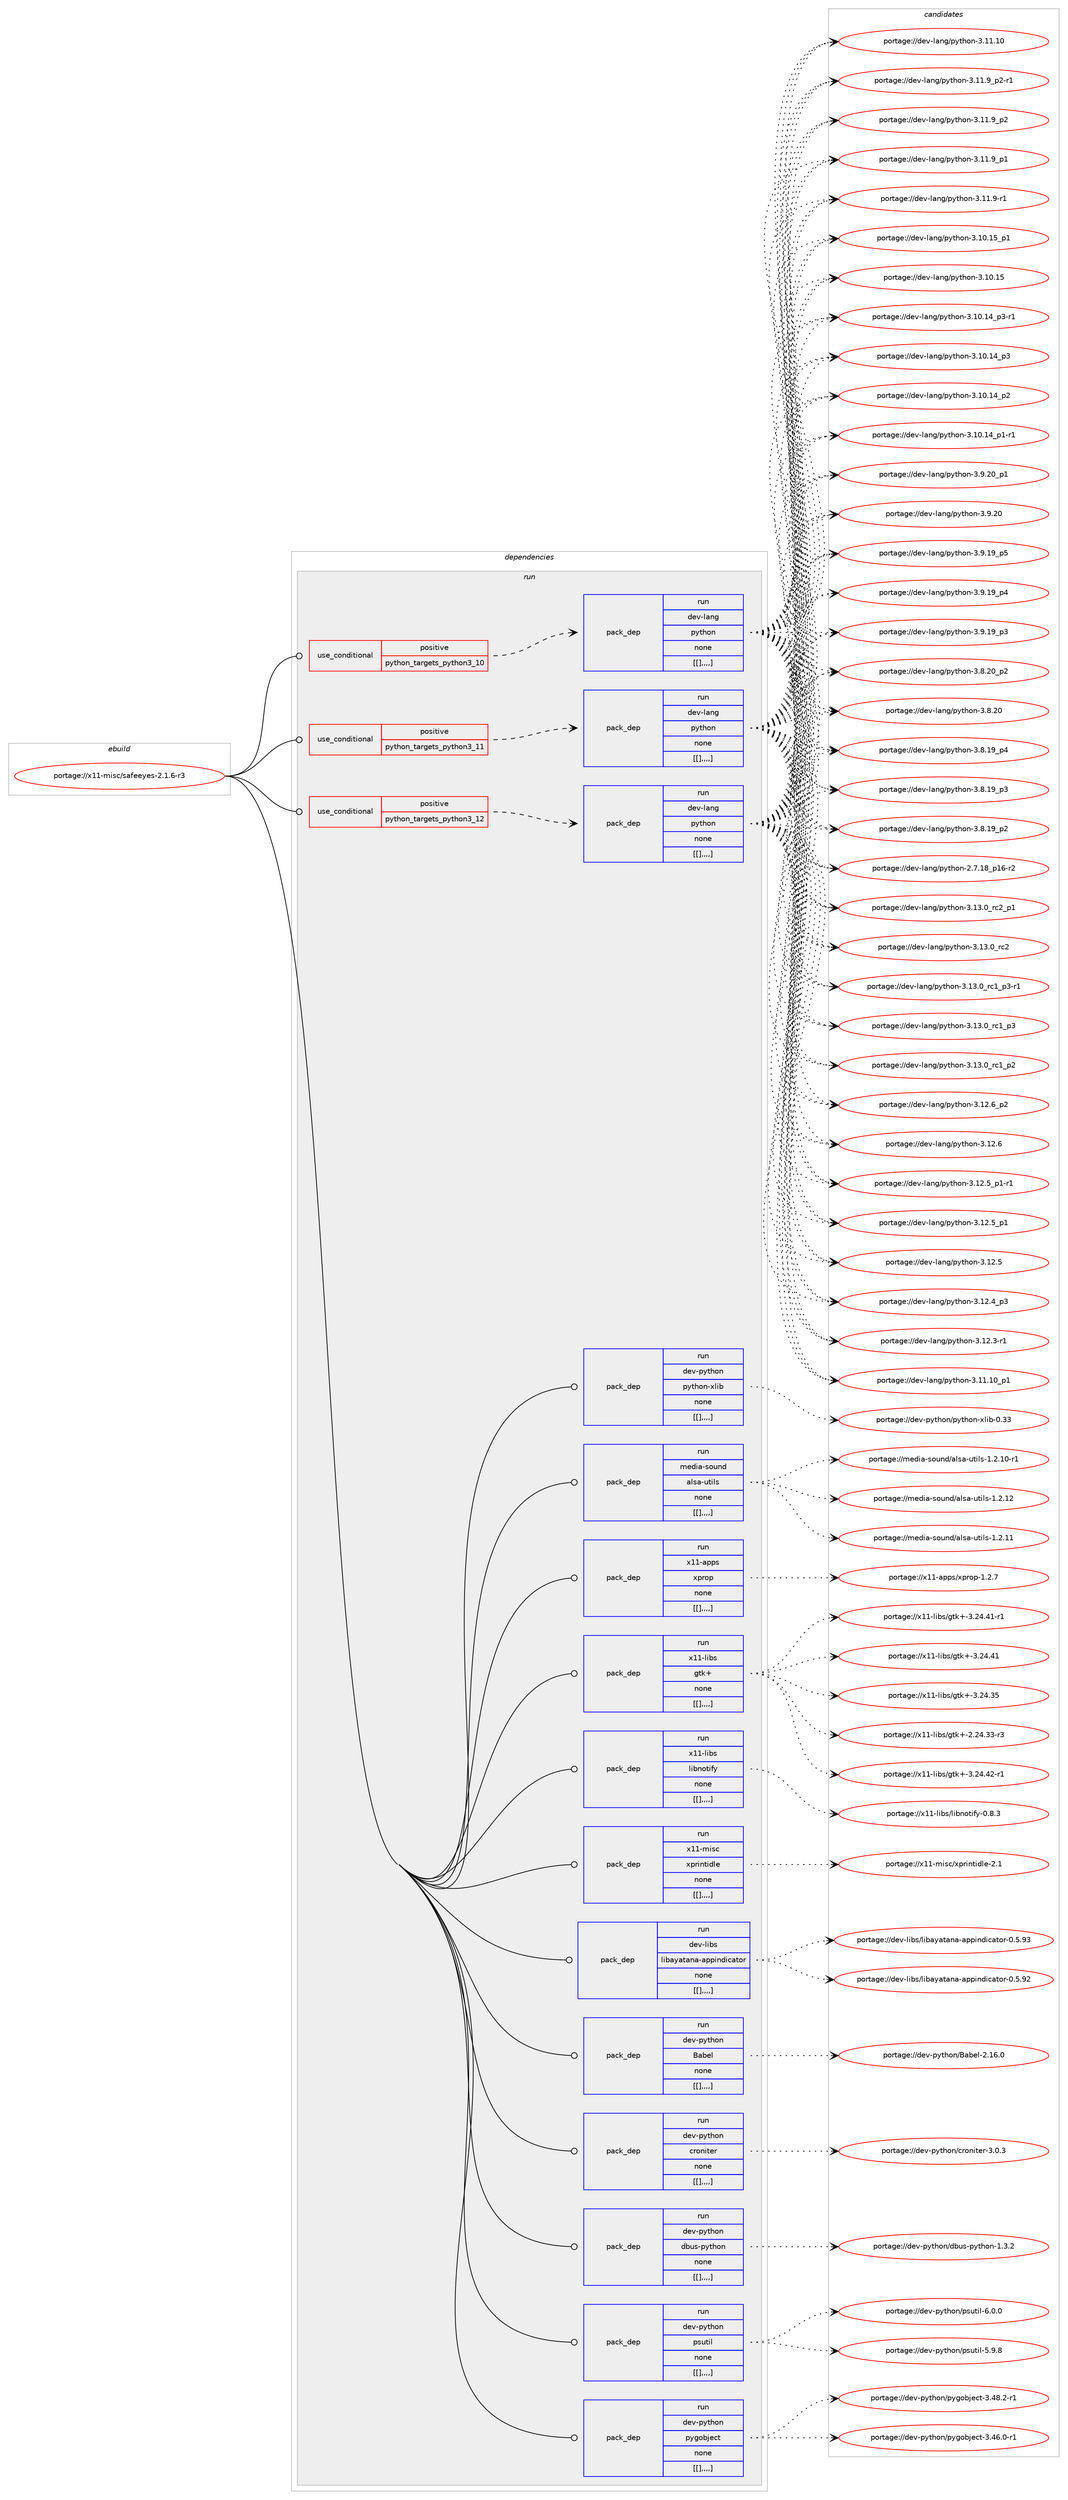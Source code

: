 digraph prolog {

# *************
# Graph options
# *************

newrank=true;
concentrate=true;
compound=true;
graph [rankdir=LR,fontname=Helvetica,fontsize=10,ranksep=1.5];#, ranksep=2.5, nodesep=0.2];
edge  [arrowhead=vee];
node  [fontname=Helvetica,fontsize=10];

# **********
# The ebuild
# **********

subgraph cluster_leftcol {
color=gray;
label=<<i>ebuild</i>>;
id [label="portage://x11-misc/safeeyes-2.1.6-r3", color=red, width=4, href="../x11-misc/safeeyes-2.1.6-r3.svg"];
}

# ****************
# The dependencies
# ****************

subgraph cluster_midcol {
color=gray;
label=<<i>dependencies</i>>;
subgraph cluster_compile {
fillcolor="#eeeeee";
style=filled;
label=<<i>compile</i>>;
}
subgraph cluster_compileandrun {
fillcolor="#eeeeee";
style=filled;
label=<<i>compile and run</i>>;
}
subgraph cluster_run {
fillcolor="#eeeeee";
style=filled;
label=<<i>run</i>>;
subgraph cond127807 {
dependency476339 [label=<<TABLE BORDER="0" CELLBORDER="1" CELLSPACING="0" CELLPADDING="4"><TR><TD ROWSPAN="3" CELLPADDING="10">use_conditional</TD></TR><TR><TD>positive</TD></TR><TR><TD>python_targets_python3_10</TD></TR></TABLE>>, shape=none, color=red];
subgraph pack345114 {
dependency476340 [label=<<TABLE BORDER="0" CELLBORDER="1" CELLSPACING="0" CELLPADDING="4" WIDTH="220"><TR><TD ROWSPAN="6" CELLPADDING="30">pack_dep</TD></TR><TR><TD WIDTH="110">run</TD></TR><TR><TD>dev-lang</TD></TR><TR><TD>python</TD></TR><TR><TD>none</TD></TR><TR><TD>[[],,,,]</TD></TR></TABLE>>, shape=none, color=blue];
}
dependency476339:e -> dependency476340:w [weight=20,style="dashed",arrowhead="vee"];
}
id:e -> dependency476339:w [weight=20,style="solid",arrowhead="odot"];
subgraph cond127808 {
dependency476341 [label=<<TABLE BORDER="0" CELLBORDER="1" CELLSPACING="0" CELLPADDING="4"><TR><TD ROWSPAN="3" CELLPADDING="10">use_conditional</TD></TR><TR><TD>positive</TD></TR><TR><TD>python_targets_python3_11</TD></TR></TABLE>>, shape=none, color=red];
subgraph pack345115 {
dependency476342 [label=<<TABLE BORDER="0" CELLBORDER="1" CELLSPACING="0" CELLPADDING="4" WIDTH="220"><TR><TD ROWSPAN="6" CELLPADDING="30">pack_dep</TD></TR><TR><TD WIDTH="110">run</TD></TR><TR><TD>dev-lang</TD></TR><TR><TD>python</TD></TR><TR><TD>none</TD></TR><TR><TD>[[],,,,]</TD></TR></TABLE>>, shape=none, color=blue];
}
dependency476341:e -> dependency476342:w [weight=20,style="dashed",arrowhead="vee"];
}
id:e -> dependency476341:w [weight=20,style="solid",arrowhead="odot"];
subgraph cond127809 {
dependency476343 [label=<<TABLE BORDER="0" CELLBORDER="1" CELLSPACING="0" CELLPADDING="4"><TR><TD ROWSPAN="3" CELLPADDING="10">use_conditional</TD></TR><TR><TD>positive</TD></TR><TR><TD>python_targets_python3_12</TD></TR></TABLE>>, shape=none, color=red];
subgraph pack345116 {
dependency476344 [label=<<TABLE BORDER="0" CELLBORDER="1" CELLSPACING="0" CELLPADDING="4" WIDTH="220"><TR><TD ROWSPAN="6" CELLPADDING="30">pack_dep</TD></TR><TR><TD WIDTH="110">run</TD></TR><TR><TD>dev-lang</TD></TR><TR><TD>python</TD></TR><TR><TD>none</TD></TR><TR><TD>[[],,,,]</TD></TR></TABLE>>, shape=none, color=blue];
}
dependency476343:e -> dependency476344:w [weight=20,style="dashed",arrowhead="vee"];
}
id:e -> dependency476343:w [weight=20,style="solid",arrowhead="odot"];
subgraph pack345117 {
dependency476345 [label=<<TABLE BORDER="0" CELLBORDER="1" CELLSPACING="0" CELLPADDING="4" WIDTH="220"><TR><TD ROWSPAN="6" CELLPADDING="30">pack_dep</TD></TR><TR><TD WIDTH="110">run</TD></TR><TR><TD>dev-libs</TD></TR><TR><TD>libayatana-appindicator</TD></TR><TR><TD>none</TD></TR><TR><TD>[[],,,,]</TD></TR></TABLE>>, shape=none, color=blue];
}
id:e -> dependency476345:w [weight=20,style="solid",arrowhead="odot"];
subgraph pack345118 {
dependency476346 [label=<<TABLE BORDER="0" CELLBORDER="1" CELLSPACING="0" CELLPADDING="4" WIDTH="220"><TR><TD ROWSPAN="6" CELLPADDING="30">pack_dep</TD></TR><TR><TD WIDTH="110">run</TD></TR><TR><TD>dev-python</TD></TR><TR><TD>Babel</TD></TR><TR><TD>none</TD></TR><TR><TD>[[],,,,]</TD></TR></TABLE>>, shape=none, color=blue];
}
id:e -> dependency476346:w [weight=20,style="solid",arrowhead="odot"];
subgraph pack345119 {
dependency476347 [label=<<TABLE BORDER="0" CELLBORDER="1" CELLSPACING="0" CELLPADDING="4" WIDTH="220"><TR><TD ROWSPAN="6" CELLPADDING="30">pack_dep</TD></TR><TR><TD WIDTH="110">run</TD></TR><TR><TD>dev-python</TD></TR><TR><TD>croniter</TD></TR><TR><TD>none</TD></TR><TR><TD>[[],,,,]</TD></TR></TABLE>>, shape=none, color=blue];
}
id:e -> dependency476347:w [weight=20,style="solid",arrowhead="odot"];
subgraph pack345120 {
dependency476348 [label=<<TABLE BORDER="0" CELLBORDER="1" CELLSPACING="0" CELLPADDING="4" WIDTH="220"><TR><TD ROWSPAN="6" CELLPADDING="30">pack_dep</TD></TR><TR><TD WIDTH="110">run</TD></TR><TR><TD>dev-python</TD></TR><TR><TD>dbus-python</TD></TR><TR><TD>none</TD></TR><TR><TD>[[],,,,]</TD></TR></TABLE>>, shape=none, color=blue];
}
id:e -> dependency476348:w [weight=20,style="solid",arrowhead="odot"];
subgraph pack345121 {
dependency476349 [label=<<TABLE BORDER="0" CELLBORDER="1" CELLSPACING="0" CELLPADDING="4" WIDTH="220"><TR><TD ROWSPAN="6" CELLPADDING="30">pack_dep</TD></TR><TR><TD WIDTH="110">run</TD></TR><TR><TD>dev-python</TD></TR><TR><TD>psutil</TD></TR><TR><TD>none</TD></TR><TR><TD>[[],,,,]</TD></TR></TABLE>>, shape=none, color=blue];
}
id:e -> dependency476349:w [weight=20,style="solid",arrowhead="odot"];
subgraph pack345122 {
dependency476350 [label=<<TABLE BORDER="0" CELLBORDER="1" CELLSPACING="0" CELLPADDING="4" WIDTH="220"><TR><TD ROWSPAN="6" CELLPADDING="30">pack_dep</TD></TR><TR><TD WIDTH="110">run</TD></TR><TR><TD>dev-python</TD></TR><TR><TD>pygobject</TD></TR><TR><TD>none</TD></TR><TR><TD>[[],,,,]</TD></TR></TABLE>>, shape=none, color=blue];
}
id:e -> dependency476350:w [weight=20,style="solid",arrowhead="odot"];
subgraph pack345123 {
dependency476351 [label=<<TABLE BORDER="0" CELLBORDER="1" CELLSPACING="0" CELLPADDING="4" WIDTH="220"><TR><TD ROWSPAN="6" CELLPADDING="30">pack_dep</TD></TR><TR><TD WIDTH="110">run</TD></TR><TR><TD>dev-python</TD></TR><TR><TD>python-xlib</TD></TR><TR><TD>none</TD></TR><TR><TD>[[],,,,]</TD></TR></TABLE>>, shape=none, color=blue];
}
id:e -> dependency476351:w [weight=20,style="solid",arrowhead="odot"];
subgraph pack345124 {
dependency476352 [label=<<TABLE BORDER="0" CELLBORDER="1" CELLSPACING="0" CELLPADDING="4" WIDTH="220"><TR><TD ROWSPAN="6" CELLPADDING="30">pack_dep</TD></TR><TR><TD WIDTH="110">run</TD></TR><TR><TD>media-sound</TD></TR><TR><TD>alsa-utils</TD></TR><TR><TD>none</TD></TR><TR><TD>[[],,,,]</TD></TR></TABLE>>, shape=none, color=blue];
}
id:e -> dependency476352:w [weight=20,style="solid",arrowhead="odot"];
subgraph pack345125 {
dependency476353 [label=<<TABLE BORDER="0" CELLBORDER="1" CELLSPACING="0" CELLPADDING="4" WIDTH="220"><TR><TD ROWSPAN="6" CELLPADDING="30">pack_dep</TD></TR><TR><TD WIDTH="110">run</TD></TR><TR><TD>x11-apps</TD></TR><TR><TD>xprop</TD></TR><TR><TD>none</TD></TR><TR><TD>[[],,,,]</TD></TR></TABLE>>, shape=none, color=blue];
}
id:e -> dependency476353:w [weight=20,style="solid",arrowhead="odot"];
subgraph pack345126 {
dependency476354 [label=<<TABLE BORDER="0" CELLBORDER="1" CELLSPACING="0" CELLPADDING="4" WIDTH="220"><TR><TD ROWSPAN="6" CELLPADDING="30">pack_dep</TD></TR><TR><TD WIDTH="110">run</TD></TR><TR><TD>x11-libs</TD></TR><TR><TD>gtk+</TD></TR><TR><TD>none</TD></TR><TR><TD>[[],,,,]</TD></TR></TABLE>>, shape=none, color=blue];
}
id:e -> dependency476354:w [weight=20,style="solid",arrowhead="odot"];
subgraph pack345127 {
dependency476355 [label=<<TABLE BORDER="0" CELLBORDER="1" CELLSPACING="0" CELLPADDING="4" WIDTH="220"><TR><TD ROWSPAN="6" CELLPADDING="30">pack_dep</TD></TR><TR><TD WIDTH="110">run</TD></TR><TR><TD>x11-libs</TD></TR><TR><TD>libnotify</TD></TR><TR><TD>none</TD></TR><TR><TD>[[],,,,]</TD></TR></TABLE>>, shape=none, color=blue];
}
id:e -> dependency476355:w [weight=20,style="solid",arrowhead="odot"];
subgraph pack345128 {
dependency476356 [label=<<TABLE BORDER="0" CELLBORDER="1" CELLSPACING="0" CELLPADDING="4" WIDTH="220"><TR><TD ROWSPAN="6" CELLPADDING="30">pack_dep</TD></TR><TR><TD WIDTH="110">run</TD></TR><TR><TD>x11-misc</TD></TR><TR><TD>xprintidle</TD></TR><TR><TD>none</TD></TR><TR><TD>[[],,,,]</TD></TR></TABLE>>, shape=none, color=blue];
}
id:e -> dependency476356:w [weight=20,style="solid",arrowhead="odot"];
}
}

# **************
# The candidates
# **************

subgraph cluster_choices {
rank=same;
color=gray;
label=<<i>candidates</i>>;

subgraph choice345114 {
color=black;
nodesep=1;
choice100101118451089711010347112121116104111110455146495146489511499509511249 [label="portage://dev-lang/python-3.13.0_rc2_p1", color=red, width=4,href="../dev-lang/python-3.13.0_rc2_p1.svg"];
choice10010111845108971101034711212111610411111045514649514648951149950 [label="portage://dev-lang/python-3.13.0_rc2", color=red, width=4,href="../dev-lang/python-3.13.0_rc2.svg"];
choice1001011184510897110103471121211161041111104551464951464895114994995112514511449 [label="portage://dev-lang/python-3.13.0_rc1_p3-r1", color=red, width=4,href="../dev-lang/python-3.13.0_rc1_p3-r1.svg"];
choice100101118451089711010347112121116104111110455146495146489511499499511251 [label="portage://dev-lang/python-3.13.0_rc1_p3", color=red, width=4,href="../dev-lang/python-3.13.0_rc1_p3.svg"];
choice100101118451089711010347112121116104111110455146495146489511499499511250 [label="portage://dev-lang/python-3.13.0_rc1_p2", color=red, width=4,href="../dev-lang/python-3.13.0_rc1_p2.svg"];
choice100101118451089711010347112121116104111110455146495046549511250 [label="portage://dev-lang/python-3.12.6_p2", color=red, width=4,href="../dev-lang/python-3.12.6_p2.svg"];
choice10010111845108971101034711212111610411111045514649504654 [label="portage://dev-lang/python-3.12.6", color=red, width=4,href="../dev-lang/python-3.12.6.svg"];
choice1001011184510897110103471121211161041111104551464950465395112494511449 [label="portage://dev-lang/python-3.12.5_p1-r1", color=red, width=4,href="../dev-lang/python-3.12.5_p1-r1.svg"];
choice100101118451089711010347112121116104111110455146495046539511249 [label="portage://dev-lang/python-3.12.5_p1", color=red, width=4,href="../dev-lang/python-3.12.5_p1.svg"];
choice10010111845108971101034711212111610411111045514649504653 [label="portage://dev-lang/python-3.12.5", color=red, width=4,href="../dev-lang/python-3.12.5.svg"];
choice100101118451089711010347112121116104111110455146495046529511251 [label="portage://dev-lang/python-3.12.4_p3", color=red, width=4,href="../dev-lang/python-3.12.4_p3.svg"];
choice100101118451089711010347112121116104111110455146495046514511449 [label="portage://dev-lang/python-3.12.3-r1", color=red, width=4,href="../dev-lang/python-3.12.3-r1.svg"];
choice10010111845108971101034711212111610411111045514649494649489511249 [label="portage://dev-lang/python-3.11.10_p1", color=red, width=4,href="../dev-lang/python-3.11.10_p1.svg"];
choice1001011184510897110103471121211161041111104551464949464948 [label="portage://dev-lang/python-3.11.10", color=red, width=4,href="../dev-lang/python-3.11.10.svg"];
choice1001011184510897110103471121211161041111104551464949465795112504511449 [label="portage://dev-lang/python-3.11.9_p2-r1", color=red, width=4,href="../dev-lang/python-3.11.9_p2-r1.svg"];
choice100101118451089711010347112121116104111110455146494946579511250 [label="portage://dev-lang/python-3.11.9_p2", color=red, width=4,href="../dev-lang/python-3.11.9_p2.svg"];
choice100101118451089711010347112121116104111110455146494946579511249 [label="portage://dev-lang/python-3.11.9_p1", color=red, width=4,href="../dev-lang/python-3.11.9_p1.svg"];
choice100101118451089711010347112121116104111110455146494946574511449 [label="portage://dev-lang/python-3.11.9-r1", color=red, width=4,href="../dev-lang/python-3.11.9-r1.svg"];
choice10010111845108971101034711212111610411111045514649484649539511249 [label="portage://dev-lang/python-3.10.15_p1", color=red, width=4,href="../dev-lang/python-3.10.15_p1.svg"];
choice1001011184510897110103471121211161041111104551464948464953 [label="portage://dev-lang/python-3.10.15", color=red, width=4,href="../dev-lang/python-3.10.15.svg"];
choice100101118451089711010347112121116104111110455146494846495295112514511449 [label="portage://dev-lang/python-3.10.14_p3-r1", color=red, width=4,href="../dev-lang/python-3.10.14_p3-r1.svg"];
choice10010111845108971101034711212111610411111045514649484649529511251 [label="portage://dev-lang/python-3.10.14_p3", color=red, width=4,href="../dev-lang/python-3.10.14_p3.svg"];
choice10010111845108971101034711212111610411111045514649484649529511250 [label="portage://dev-lang/python-3.10.14_p2", color=red, width=4,href="../dev-lang/python-3.10.14_p2.svg"];
choice100101118451089711010347112121116104111110455146494846495295112494511449 [label="portage://dev-lang/python-3.10.14_p1-r1", color=red, width=4,href="../dev-lang/python-3.10.14_p1-r1.svg"];
choice100101118451089711010347112121116104111110455146574650489511249 [label="portage://dev-lang/python-3.9.20_p1", color=red, width=4,href="../dev-lang/python-3.9.20_p1.svg"];
choice10010111845108971101034711212111610411111045514657465048 [label="portage://dev-lang/python-3.9.20", color=red, width=4,href="../dev-lang/python-3.9.20.svg"];
choice100101118451089711010347112121116104111110455146574649579511253 [label="portage://dev-lang/python-3.9.19_p5", color=red, width=4,href="../dev-lang/python-3.9.19_p5.svg"];
choice100101118451089711010347112121116104111110455146574649579511252 [label="portage://dev-lang/python-3.9.19_p4", color=red, width=4,href="../dev-lang/python-3.9.19_p4.svg"];
choice100101118451089711010347112121116104111110455146574649579511251 [label="portage://dev-lang/python-3.9.19_p3", color=red, width=4,href="../dev-lang/python-3.9.19_p3.svg"];
choice100101118451089711010347112121116104111110455146564650489511250 [label="portage://dev-lang/python-3.8.20_p2", color=red, width=4,href="../dev-lang/python-3.8.20_p2.svg"];
choice10010111845108971101034711212111610411111045514656465048 [label="portage://dev-lang/python-3.8.20", color=red, width=4,href="../dev-lang/python-3.8.20.svg"];
choice100101118451089711010347112121116104111110455146564649579511252 [label="portage://dev-lang/python-3.8.19_p4", color=red, width=4,href="../dev-lang/python-3.8.19_p4.svg"];
choice100101118451089711010347112121116104111110455146564649579511251 [label="portage://dev-lang/python-3.8.19_p3", color=red, width=4,href="../dev-lang/python-3.8.19_p3.svg"];
choice100101118451089711010347112121116104111110455146564649579511250 [label="portage://dev-lang/python-3.8.19_p2", color=red, width=4,href="../dev-lang/python-3.8.19_p2.svg"];
choice100101118451089711010347112121116104111110455046554649569511249544511450 [label="portage://dev-lang/python-2.7.18_p16-r2", color=red, width=4,href="../dev-lang/python-2.7.18_p16-r2.svg"];
dependency476340:e -> choice100101118451089711010347112121116104111110455146495146489511499509511249:w [style=dotted,weight="100"];
dependency476340:e -> choice10010111845108971101034711212111610411111045514649514648951149950:w [style=dotted,weight="100"];
dependency476340:e -> choice1001011184510897110103471121211161041111104551464951464895114994995112514511449:w [style=dotted,weight="100"];
dependency476340:e -> choice100101118451089711010347112121116104111110455146495146489511499499511251:w [style=dotted,weight="100"];
dependency476340:e -> choice100101118451089711010347112121116104111110455146495146489511499499511250:w [style=dotted,weight="100"];
dependency476340:e -> choice100101118451089711010347112121116104111110455146495046549511250:w [style=dotted,weight="100"];
dependency476340:e -> choice10010111845108971101034711212111610411111045514649504654:w [style=dotted,weight="100"];
dependency476340:e -> choice1001011184510897110103471121211161041111104551464950465395112494511449:w [style=dotted,weight="100"];
dependency476340:e -> choice100101118451089711010347112121116104111110455146495046539511249:w [style=dotted,weight="100"];
dependency476340:e -> choice10010111845108971101034711212111610411111045514649504653:w [style=dotted,weight="100"];
dependency476340:e -> choice100101118451089711010347112121116104111110455146495046529511251:w [style=dotted,weight="100"];
dependency476340:e -> choice100101118451089711010347112121116104111110455146495046514511449:w [style=dotted,weight="100"];
dependency476340:e -> choice10010111845108971101034711212111610411111045514649494649489511249:w [style=dotted,weight="100"];
dependency476340:e -> choice1001011184510897110103471121211161041111104551464949464948:w [style=dotted,weight="100"];
dependency476340:e -> choice1001011184510897110103471121211161041111104551464949465795112504511449:w [style=dotted,weight="100"];
dependency476340:e -> choice100101118451089711010347112121116104111110455146494946579511250:w [style=dotted,weight="100"];
dependency476340:e -> choice100101118451089711010347112121116104111110455146494946579511249:w [style=dotted,weight="100"];
dependency476340:e -> choice100101118451089711010347112121116104111110455146494946574511449:w [style=dotted,weight="100"];
dependency476340:e -> choice10010111845108971101034711212111610411111045514649484649539511249:w [style=dotted,weight="100"];
dependency476340:e -> choice1001011184510897110103471121211161041111104551464948464953:w [style=dotted,weight="100"];
dependency476340:e -> choice100101118451089711010347112121116104111110455146494846495295112514511449:w [style=dotted,weight="100"];
dependency476340:e -> choice10010111845108971101034711212111610411111045514649484649529511251:w [style=dotted,weight="100"];
dependency476340:e -> choice10010111845108971101034711212111610411111045514649484649529511250:w [style=dotted,weight="100"];
dependency476340:e -> choice100101118451089711010347112121116104111110455146494846495295112494511449:w [style=dotted,weight="100"];
dependency476340:e -> choice100101118451089711010347112121116104111110455146574650489511249:w [style=dotted,weight="100"];
dependency476340:e -> choice10010111845108971101034711212111610411111045514657465048:w [style=dotted,weight="100"];
dependency476340:e -> choice100101118451089711010347112121116104111110455146574649579511253:w [style=dotted,weight="100"];
dependency476340:e -> choice100101118451089711010347112121116104111110455146574649579511252:w [style=dotted,weight="100"];
dependency476340:e -> choice100101118451089711010347112121116104111110455146574649579511251:w [style=dotted,weight="100"];
dependency476340:e -> choice100101118451089711010347112121116104111110455146564650489511250:w [style=dotted,weight="100"];
dependency476340:e -> choice10010111845108971101034711212111610411111045514656465048:w [style=dotted,weight="100"];
dependency476340:e -> choice100101118451089711010347112121116104111110455146564649579511252:w [style=dotted,weight="100"];
dependency476340:e -> choice100101118451089711010347112121116104111110455146564649579511251:w [style=dotted,weight="100"];
dependency476340:e -> choice100101118451089711010347112121116104111110455146564649579511250:w [style=dotted,weight="100"];
dependency476340:e -> choice100101118451089711010347112121116104111110455046554649569511249544511450:w [style=dotted,weight="100"];
}
subgraph choice345115 {
color=black;
nodesep=1;
choice100101118451089711010347112121116104111110455146495146489511499509511249 [label="portage://dev-lang/python-3.13.0_rc2_p1", color=red, width=4,href="../dev-lang/python-3.13.0_rc2_p1.svg"];
choice10010111845108971101034711212111610411111045514649514648951149950 [label="portage://dev-lang/python-3.13.0_rc2", color=red, width=4,href="../dev-lang/python-3.13.0_rc2.svg"];
choice1001011184510897110103471121211161041111104551464951464895114994995112514511449 [label="portage://dev-lang/python-3.13.0_rc1_p3-r1", color=red, width=4,href="../dev-lang/python-3.13.0_rc1_p3-r1.svg"];
choice100101118451089711010347112121116104111110455146495146489511499499511251 [label="portage://dev-lang/python-3.13.0_rc1_p3", color=red, width=4,href="../dev-lang/python-3.13.0_rc1_p3.svg"];
choice100101118451089711010347112121116104111110455146495146489511499499511250 [label="portage://dev-lang/python-3.13.0_rc1_p2", color=red, width=4,href="../dev-lang/python-3.13.0_rc1_p2.svg"];
choice100101118451089711010347112121116104111110455146495046549511250 [label="portage://dev-lang/python-3.12.6_p2", color=red, width=4,href="../dev-lang/python-3.12.6_p2.svg"];
choice10010111845108971101034711212111610411111045514649504654 [label="portage://dev-lang/python-3.12.6", color=red, width=4,href="../dev-lang/python-3.12.6.svg"];
choice1001011184510897110103471121211161041111104551464950465395112494511449 [label="portage://dev-lang/python-3.12.5_p1-r1", color=red, width=4,href="../dev-lang/python-3.12.5_p1-r1.svg"];
choice100101118451089711010347112121116104111110455146495046539511249 [label="portage://dev-lang/python-3.12.5_p1", color=red, width=4,href="../dev-lang/python-3.12.5_p1.svg"];
choice10010111845108971101034711212111610411111045514649504653 [label="portage://dev-lang/python-3.12.5", color=red, width=4,href="../dev-lang/python-3.12.5.svg"];
choice100101118451089711010347112121116104111110455146495046529511251 [label="portage://dev-lang/python-3.12.4_p3", color=red, width=4,href="../dev-lang/python-3.12.4_p3.svg"];
choice100101118451089711010347112121116104111110455146495046514511449 [label="portage://dev-lang/python-3.12.3-r1", color=red, width=4,href="../dev-lang/python-3.12.3-r1.svg"];
choice10010111845108971101034711212111610411111045514649494649489511249 [label="portage://dev-lang/python-3.11.10_p1", color=red, width=4,href="../dev-lang/python-3.11.10_p1.svg"];
choice1001011184510897110103471121211161041111104551464949464948 [label="portage://dev-lang/python-3.11.10", color=red, width=4,href="../dev-lang/python-3.11.10.svg"];
choice1001011184510897110103471121211161041111104551464949465795112504511449 [label="portage://dev-lang/python-3.11.9_p2-r1", color=red, width=4,href="../dev-lang/python-3.11.9_p2-r1.svg"];
choice100101118451089711010347112121116104111110455146494946579511250 [label="portage://dev-lang/python-3.11.9_p2", color=red, width=4,href="../dev-lang/python-3.11.9_p2.svg"];
choice100101118451089711010347112121116104111110455146494946579511249 [label="portage://dev-lang/python-3.11.9_p1", color=red, width=4,href="../dev-lang/python-3.11.9_p1.svg"];
choice100101118451089711010347112121116104111110455146494946574511449 [label="portage://dev-lang/python-3.11.9-r1", color=red, width=4,href="../dev-lang/python-3.11.9-r1.svg"];
choice10010111845108971101034711212111610411111045514649484649539511249 [label="portage://dev-lang/python-3.10.15_p1", color=red, width=4,href="../dev-lang/python-3.10.15_p1.svg"];
choice1001011184510897110103471121211161041111104551464948464953 [label="portage://dev-lang/python-3.10.15", color=red, width=4,href="../dev-lang/python-3.10.15.svg"];
choice100101118451089711010347112121116104111110455146494846495295112514511449 [label="portage://dev-lang/python-3.10.14_p3-r1", color=red, width=4,href="../dev-lang/python-3.10.14_p3-r1.svg"];
choice10010111845108971101034711212111610411111045514649484649529511251 [label="portage://dev-lang/python-3.10.14_p3", color=red, width=4,href="../dev-lang/python-3.10.14_p3.svg"];
choice10010111845108971101034711212111610411111045514649484649529511250 [label="portage://dev-lang/python-3.10.14_p2", color=red, width=4,href="../dev-lang/python-3.10.14_p2.svg"];
choice100101118451089711010347112121116104111110455146494846495295112494511449 [label="portage://dev-lang/python-3.10.14_p1-r1", color=red, width=4,href="../dev-lang/python-3.10.14_p1-r1.svg"];
choice100101118451089711010347112121116104111110455146574650489511249 [label="portage://dev-lang/python-3.9.20_p1", color=red, width=4,href="../dev-lang/python-3.9.20_p1.svg"];
choice10010111845108971101034711212111610411111045514657465048 [label="portage://dev-lang/python-3.9.20", color=red, width=4,href="../dev-lang/python-3.9.20.svg"];
choice100101118451089711010347112121116104111110455146574649579511253 [label="portage://dev-lang/python-3.9.19_p5", color=red, width=4,href="../dev-lang/python-3.9.19_p5.svg"];
choice100101118451089711010347112121116104111110455146574649579511252 [label="portage://dev-lang/python-3.9.19_p4", color=red, width=4,href="../dev-lang/python-3.9.19_p4.svg"];
choice100101118451089711010347112121116104111110455146574649579511251 [label="portage://dev-lang/python-3.9.19_p3", color=red, width=4,href="../dev-lang/python-3.9.19_p3.svg"];
choice100101118451089711010347112121116104111110455146564650489511250 [label="portage://dev-lang/python-3.8.20_p2", color=red, width=4,href="../dev-lang/python-3.8.20_p2.svg"];
choice10010111845108971101034711212111610411111045514656465048 [label="portage://dev-lang/python-3.8.20", color=red, width=4,href="../dev-lang/python-3.8.20.svg"];
choice100101118451089711010347112121116104111110455146564649579511252 [label="portage://dev-lang/python-3.8.19_p4", color=red, width=4,href="../dev-lang/python-3.8.19_p4.svg"];
choice100101118451089711010347112121116104111110455146564649579511251 [label="portage://dev-lang/python-3.8.19_p3", color=red, width=4,href="../dev-lang/python-3.8.19_p3.svg"];
choice100101118451089711010347112121116104111110455146564649579511250 [label="portage://dev-lang/python-3.8.19_p2", color=red, width=4,href="../dev-lang/python-3.8.19_p2.svg"];
choice100101118451089711010347112121116104111110455046554649569511249544511450 [label="portage://dev-lang/python-2.7.18_p16-r2", color=red, width=4,href="../dev-lang/python-2.7.18_p16-r2.svg"];
dependency476342:e -> choice100101118451089711010347112121116104111110455146495146489511499509511249:w [style=dotted,weight="100"];
dependency476342:e -> choice10010111845108971101034711212111610411111045514649514648951149950:w [style=dotted,weight="100"];
dependency476342:e -> choice1001011184510897110103471121211161041111104551464951464895114994995112514511449:w [style=dotted,weight="100"];
dependency476342:e -> choice100101118451089711010347112121116104111110455146495146489511499499511251:w [style=dotted,weight="100"];
dependency476342:e -> choice100101118451089711010347112121116104111110455146495146489511499499511250:w [style=dotted,weight="100"];
dependency476342:e -> choice100101118451089711010347112121116104111110455146495046549511250:w [style=dotted,weight="100"];
dependency476342:e -> choice10010111845108971101034711212111610411111045514649504654:w [style=dotted,weight="100"];
dependency476342:e -> choice1001011184510897110103471121211161041111104551464950465395112494511449:w [style=dotted,weight="100"];
dependency476342:e -> choice100101118451089711010347112121116104111110455146495046539511249:w [style=dotted,weight="100"];
dependency476342:e -> choice10010111845108971101034711212111610411111045514649504653:w [style=dotted,weight="100"];
dependency476342:e -> choice100101118451089711010347112121116104111110455146495046529511251:w [style=dotted,weight="100"];
dependency476342:e -> choice100101118451089711010347112121116104111110455146495046514511449:w [style=dotted,weight="100"];
dependency476342:e -> choice10010111845108971101034711212111610411111045514649494649489511249:w [style=dotted,weight="100"];
dependency476342:e -> choice1001011184510897110103471121211161041111104551464949464948:w [style=dotted,weight="100"];
dependency476342:e -> choice1001011184510897110103471121211161041111104551464949465795112504511449:w [style=dotted,weight="100"];
dependency476342:e -> choice100101118451089711010347112121116104111110455146494946579511250:w [style=dotted,weight="100"];
dependency476342:e -> choice100101118451089711010347112121116104111110455146494946579511249:w [style=dotted,weight="100"];
dependency476342:e -> choice100101118451089711010347112121116104111110455146494946574511449:w [style=dotted,weight="100"];
dependency476342:e -> choice10010111845108971101034711212111610411111045514649484649539511249:w [style=dotted,weight="100"];
dependency476342:e -> choice1001011184510897110103471121211161041111104551464948464953:w [style=dotted,weight="100"];
dependency476342:e -> choice100101118451089711010347112121116104111110455146494846495295112514511449:w [style=dotted,weight="100"];
dependency476342:e -> choice10010111845108971101034711212111610411111045514649484649529511251:w [style=dotted,weight="100"];
dependency476342:e -> choice10010111845108971101034711212111610411111045514649484649529511250:w [style=dotted,weight="100"];
dependency476342:e -> choice100101118451089711010347112121116104111110455146494846495295112494511449:w [style=dotted,weight="100"];
dependency476342:e -> choice100101118451089711010347112121116104111110455146574650489511249:w [style=dotted,weight="100"];
dependency476342:e -> choice10010111845108971101034711212111610411111045514657465048:w [style=dotted,weight="100"];
dependency476342:e -> choice100101118451089711010347112121116104111110455146574649579511253:w [style=dotted,weight="100"];
dependency476342:e -> choice100101118451089711010347112121116104111110455146574649579511252:w [style=dotted,weight="100"];
dependency476342:e -> choice100101118451089711010347112121116104111110455146574649579511251:w [style=dotted,weight="100"];
dependency476342:e -> choice100101118451089711010347112121116104111110455146564650489511250:w [style=dotted,weight="100"];
dependency476342:e -> choice10010111845108971101034711212111610411111045514656465048:w [style=dotted,weight="100"];
dependency476342:e -> choice100101118451089711010347112121116104111110455146564649579511252:w [style=dotted,weight="100"];
dependency476342:e -> choice100101118451089711010347112121116104111110455146564649579511251:w [style=dotted,weight="100"];
dependency476342:e -> choice100101118451089711010347112121116104111110455146564649579511250:w [style=dotted,weight="100"];
dependency476342:e -> choice100101118451089711010347112121116104111110455046554649569511249544511450:w [style=dotted,weight="100"];
}
subgraph choice345116 {
color=black;
nodesep=1;
choice100101118451089711010347112121116104111110455146495146489511499509511249 [label="portage://dev-lang/python-3.13.0_rc2_p1", color=red, width=4,href="../dev-lang/python-3.13.0_rc2_p1.svg"];
choice10010111845108971101034711212111610411111045514649514648951149950 [label="portage://dev-lang/python-3.13.0_rc2", color=red, width=4,href="../dev-lang/python-3.13.0_rc2.svg"];
choice1001011184510897110103471121211161041111104551464951464895114994995112514511449 [label="portage://dev-lang/python-3.13.0_rc1_p3-r1", color=red, width=4,href="../dev-lang/python-3.13.0_rc1_p3-r1.svg"];
choice100101118451089711010347112121116104111110455146495146489511499499511251 [label="portage://dev-lang/python-3.13.0_rc1_p3", color=red, width=4,href="../dev-lang/python-3.13.0_rc1_p3.svg"];
choice100101118451089711010347112121116104111110455146495146489511499499511250 [label="portage://dev-lang/python-3.13.0_rc1_p2", color=red, width=4,href="../dev-lang/python-3.13.0_rc1_p2.svg"];
choice100101118451089711010347112121116104111110455146495046549511250 [label="portage://dev-lang/python-3.12.6_p2", color=red, width=4,href="../dev-lang/python-3.12.6_p2.svg"];
choice10010111845108971101034711212111610411111045514649504654 [label="portage://dev-lang/python-3.12.6", color=red, width=4,href="../dev-lang/python-3.12.6.svg"];
choice1001011184510897110103471121211161041111104551464950465395112494511449 [label="portage://dev-lang/python-3.12.5_p1-r1", color=red, width=4,href="../dev-lang/python-3.12.5_p1-r1.svg"];
choice100101118451089711010347112121116104111110455146495046539511249 [label="portage://dev-lang/python-3.12.5_p1", color=red, width=4,href="../dev-lang/python-3.12.5_p1.svg"];
choice10010111845108971101034711212111610411111045514649504653 [label="portage://dev-lang/python-3.12.5", color=red, width=4,href="../dev-lang/python-3.12.5.svg"];
choice100101118451089711010347112121116104111110455146495046529511251 [label="portage://dev-lang/python-3.12.4_p3", color=red, width=4,href="../dev-lang/python-3.12.4_p3.svg"];
choice100101118451089711010347112121116104111110455146495046514511449 [label="portage://dev-lang/python-3.12.3-r1", color=red, width=4,href="../dev-lang/python-3.12.3-r1.svg"];
choice10010111845108971101034711212111610411111045514649494649489511249 [label="portage://dev-lang/python-3.11.10_p1", color=red, width=4,href="../dev-lang/python-3.11.10_p1.svg"];
choice1001011184510897110103471121211161041111104551464949464948 [label="portage://dev-lang/python-3.11.10", color=red, width=4,href="../dev-lang/python-3.11.10.svg"];
choice1001011184510897110103471121211161041111104551464949465795112504511449 [label="portage://dev-lang/python-3.11.9_p2-r1", color=red, width=4,href="../dev-lang/python-3.11.9_p2-r1.svg"];
choice100101118451089711010347112121116104111110455146494946579511250 [label="portage://dev-lang/python-3.11.9_p2", color=red, width=4,href="../dev-lang/python-3.11.9_p2.svg"];
choice100101118451089711010347112121116104111110455146494946579511249 [label="portage://dev-lang/python-3.11.9_p1", color=red, width=4,href="../dev-lang/python-3.11.9_p1.svg"];
choice100101118451089711010347112121116104111110455146494946574511449 [label="portage://dev-lang/python-3.11.9-r1", color=red, width=4,href="../dev-lang/python-3.11.9-r1.svg"];
choice10010111845108971101034711212111610411111045514649484649539511249 [label="portage://dev-lang/python-3.10.15_p1", color=red, width=4,href="../dev-lang/python-3.10.15_p1.svg"];
choice1001011184510897110103471121211161041111104551464948464953 [label="portage://dev-lang/python-3.10.15", color=red, width=4,href="../dev-lang/python-3.10.15.svg"];
choice100101118451089711010347112121116104111110455146494846495295112514511449 [label="portage://dev-lang/python-3.10.14_p3-r1", color=red, width=4,href="../dev-lang/python-3.10.14_p3-r1.svg"];
choice10010111845108971101034711212111610411111045514649484649529511251 [label="portage://dev-lang/python-3.10.14_p3", color=red, width=4,href="../dev-lang/python-3.10.14_p3.svg"];
choice10010111845108971101034711212111610411111045514649484649529511250 [label="portage://dev-lang/python-3.10.14_p2", color=red, width=4,href="../dev-lang/python-3.10.14_p2.svg"];
choice100101118451089711010347112121116104111110455146494846495295112494511449 [label="portage://dev-lang/python-3.10.14_p1-r1", color=red, width=4,href="../dev-lang/python-3.10.14_p1-r1.svg"];
choice100101118451089711010347112121116104111110455146574650489511249 [label="portage://dev-lang/python-3.9.20_p1", color=red, width=4,href="../dev-lang/python-3.9.20_p1.svg"];
choice10010111845108971101034711212111610411111045514657465048 [label="portage://dev-lang/python-3.9.20", color=red, width=4,href="../dev-lang/python-3.9.20.svg"];
choice100101118451089711010347112121116104111110455146574649579511253 [label="portage://dev-lang/python-3.9.19_p5", color=red, width=4,href="../dev-lang/python-3.9.19_p5.svg"];
choice100101118451089711010347112121116104111110455146574649579511252 [label="portage://dev-lang/python-3.9.19_p4", color=red, width=4,href="../dev-lang/python-3.9.19_p4.svg"];
choice100101118451089711010347112121116104111110455146574649579511251 [label="portage://dev-lang/python-3.9.19_p3", color=red, width=4,href="../dev-lang/python-3.9.19_p3.svg"];
choice100101118451089711010347112121116104111110455146564650489511250 [label="portage://dev-lang/python-3.8.20_p2", color=red, width=4,href="../dev-lang/python-3.8.20_p2.svg"];
choice10010111845108971101034711212111610411111045514656465048 [label="portage://dev-lang/python-3.8.20", color=red, width=4,href="../dev-lang/python-3.8.20.svg"];
choice100101118451089711010347112121116104111110455146564649579511252 [label="portage://dev-lang/python-3.8.19_p4", color=red, width=4,href="../dev-lang/python-3.8.19_p4.svg"];
choice100101118451089711010347112121116104111110455146564649579511251 [label="portage://dev-lang/python-3.8.19_p3", color=red, width=4,href="../dev-lang/python-3.8.19_p3.svg"];
choice100101118451089711010347112121116104111110455146564649579511250 [label="portage://dev-lang/python-3.8.19_p2", color=red, width=4,href="../dev-lang/python-3.8.19_p2.svg"];
choice100101118451089711010347112121116104111110455046554649569511249544511450 [label="portage://dev-lang/python-2.7.18_p16-r2", color=red, width=4,href="../dev-lang/python-2.7.18_p16-r2.svg"];
dependency476344:e -> choice100101118451089711010347112121116104111110455146495146489511499509511249:w [style=dotted,weight="100"];
dependency476344:e -> choice10010111845108971101034711212111610411111045514649514648951149950:w [style=dotted,weight="100"];
dependency476344:e -> choice1001011184510897110103471121211161041111104551464951464895114994995112514511449:w [style=dotted,weight="100"];
dependency476344:e -> choice100101118451089711010347112121116104111110455146495146489511499499511251:w [style=dotted,weight="100"];
dependency476344:e -> choice100101118451089711010347112121116104111110455146495146489511499499511250:w [style=dotted,weight="100"];
dependency476344:e -> choice100101118451089711010347112121116104111110455146495046549511250:w [style=dotted,weight="100"];
dependency476344:e -> choice10010111845108971101034711212111610411111045514649504654:w [style=dotted,weight="100"];
dependency476344:e -> choice1001011184510897110103471121211161041111104551464950465395112494511449:w [style=dotted,weight="100"];
dependency476344:e -> choice100101118451089711010347112121116104111110455146495046539511249:w [style=dotted,weight="100"];
dependency476344:e -> choice10010111845108971101034711212111610411111045514649504653:w [style=dotted,weight="100"];
dependency476344:e -> choice100101118451089711010347112121116104111110455146495046529511251:w [style=dotted,weight="100"];
dependency476344:e -> choice100101118451089711010347112121116104111110455146495046514511449:w [style=dotted,weight="100"];
dependency476344:e -> choice10010111845108971101034711212111610411111045514649494649489511249:w [style=dotted,weight="100"];
dependency476344:e -> choice1001011184510897110103471121211161041111104551464949464948:w [style=dotted,weight="100"];
dependency476344:e -> choice1001011184510897110103471121211161041111104551464949465795112504511449:w [style=dotted,weight="100"];
dependency476344:e -> choice100101118451089711010347112121116104111110455146494946579511250:w [style=dotted,weight="100"];
dependency476344:e -> choice100101118451089711010347112121116104111110455146494946579511249:w [style=dotted,weight="100"];
dependency476344:e -> choice100101118451089711010347112121116104111110455146494946574511449:w [style=dotted,weight="100"];
dependency476344:e -> choice10010111845108971101034711212111610411111045514649484649539511249:w [style=dotted,weight="100"];
dependency476344:e -> choice1001011184510897110103471121211161041111104551464948464953:w [style=dotted,weight="100"];
dependency476344:e -> choice100101118451089711010347112121116104111110455146494846495295112514511449:w [style=dotted,weight="100"];
dependency476344:e -> choice10010111845108971101034711212111610411111045514649484649529511251:w [style=dotted,weight="100"];
dependency476344:e -> choice10010111845108971101034711212111610411111045514649484649529511250:w [style=dotted,weight="100"];
dependency476344:e -> choice100101118451089711010347112121116104111110455146494846495295112494511449:w [style=dotted,weight="100"];
dependency476344:e -> choice100101118451089711010347112121116104111110455146574650489511249:w [style=dotted,weight="100"];
dependency476344:e -> choice10010111845108971101034711212111610411111045514657465048:w [style=dotted,weight="100"];
dependency476344:e -> choice100101118451089711010347112121116104111110455146574649579511253:w [style=dotted,weight="100"];
dependency476344:e -> choice100101118451089711010347112121116104111110455146574649579511252:w [style=dotted,weight="100"];
dependency476344:e -> choice100101118451089711010347112121116104111110455146574649579511251:w [style=dotted,weight="100"];
dependency476344:e -> choice100101118451089711010347112121116104111110455146564650489511250:w [style=dotted,weight="100"];
dependency476344:e -> choice10010111845108971101034711212111610411111045514656465048:w [style=dotted,weight="100"];
dependency476344:e -> choice100101118451089711010347112121116104111110455146564649579511252:w [style=dotted,weight="100"];
dependency476344:e -> choice100101118451089711010347112121116104111110455146564649579511251:w [style=dotted,weight="100"];
dependency476344:e -> choice100101118451089711010347112121116104111110455146564649579511250:w [style=dotted,weight="100"];
dependency476344:e -> choice100101118451089711010347112121116104111110455046554649569511249544511450:w [style=dotted,weight="100"];
}
subgraph choice345117 {
color=black;
nodesep=1;
choice10010111845108105981154710810598971219711697110974597112112105110100105999711611111445484653465751 [label="portage://dev-libs/libayatana-appindicator-0.5.93", color=red, width=4,href="../dev-libs/libayatana-appindicator-0.5.93.svg"];
choice10010111845108105981154710810598971219711697110974597112112105110100105999711611111445484653465750 [label="portage://dev-libs/libayatana-appindicator-0.5.92", color=red, width=4,href="../dev-libs/libayatana-appindicator-0.5.92.svg"];
dependency476345:e -> choice10010111845108105981154710810598971219711697110974597112112105110100105999711611111445484653465751:w [style=dotted,weight="100"];
dependency476345:e -> choice10010111845108105981154710810598971219711697110974597112112105110100105999711611111445484653465750:w [style=dotted,weight="100"];
}
subgraph choice345118 {
color=black;
nodesep=1;
choice100101118451121211161041111104766979810110845504649544648 [label="portage://dev-python/Babel-2.16.0", color=red, width=4,href="../dev-python/Babel-2.16.0.svg"];
dependency476346:e -> choice100101118451121211161041111104766979810110845504649544648:w [style=dotted,weight="100"];
}
subgraph choice345119 {
color=black;
nodesep=1;
choice100101118451121211161041111104799114111110105116101114455146484651 [label="portage://dev-python/croniter-3.0.3", color=red, width=4,href="../dev-python/croniter-3.0.3.svg"];
dependency476347:e -> choice100101118451121211161041111104799114111110105116101114455146484651:w [style=dotted,weight="100"];
}
subgraph choice345120 {
color=black;
nodesep=1;
choice10010111845112121116104111110471009811711545112121116104111110454946514650 [label="portage://dev-python/dbus-python-1.3.2", color=red, width=4,href="../dev-python/dbus-python-1.3.2.svg"];
dependency476348:e -> choice10010111845112121116104111110471009811711545112121116104111110454946514650:w [style=dotted,weight="100"];
}
subgraph choice345121 {
color=black;
nodesep=1;
choice1001011184511212111610411111047112115117116105108455446484648 [label="portage://dev-python/psutil-6.0.0", color=red, width=4,href="../dev-python/psutil-6.0.0.svg"];
choice1001011184511212111610411111047112115117116105108455346574656 [label="portage://dev-python/psutil-5.9.8", color=red, width=4,href="../dev-python/psutil-5.9.8.svg"];
dependency476349:e -> choice1001011184511212111610411111047112115117116105108455446484648:w [style=dotted,weight="100"];
dependency476349:e -> choice1001011184511212111610411111047112115117116105108455346574656:w [style=dotted,weight="100"];
}
subgraph choice345122 {
color=black;
nodesep=1;
choice10010111845112121116104111110471121211031119810610199116455146525646504511449 [label="portage://dev-python/pygobject-3.48.2-r1", color=red, width=4,href="../dev-python/pygobject-3.48.2-r1.svg"];
choice10010111845112121116104111110471121211031119810610199116455146525446484511449 [label="portage://dev-python/pygobject-3.46.0-r1", color=red, width=4,href="../dev-python/pygobject-3.46.0-r1.svg"];
dependency476350:e -> choice10010111845112121116104111110471121211031119810610199116455146525646504511449:w [style=dotted,weight="100"];
dependency476350:e -> choice10010111845112121116104111110471121211031119810610199116455146525446484511449:w [style=dotted,weight="100"];
}
subgraph choice345123 {
color=black;
nodesep=1;
choice100101118451121211161041111104711212111610411111045120108105984548465151 [label="portage://dev-python/python-xlib-0.33", color=red, width=4,href="../dev-python/python-xlib-0.33.svg"];
dependency476351:e -> choice100101118451121211161041111104711212111610411111045120108105984548465151:w [style=dotted,weight="100"];
}
subgraph choice345124 {
color=black;
nodesep=1;
choice10910110010597451151111171101004797108115974511711610510811545494650464950 [label="portage://media-sound/alsa-utils-1.2.12", color=red, width=4,href="../media-sound/alsa-utils-1.2.12.svg"];
choice10910110010597451151111171101004797108115974511711610510811545494650464949 [label="portage://media-sound/alsa-utils-1.2.11", color=red, width=4,href="../media-sound/alsa-utils-1.2.11.svg"];
choice109101100105974511511111711010047971081159745117116105108115454946504649484511449 [label="portage://media-sound/alsa-utils-1.2.10-r1", color=red, width=4,href="../media-sound/alsa-utils-1.2.10-r1.svg"];
dependency476352:e -> choice10910110010597451151111171101004797108115974511711610510811545494650464950:w [style=dotted,weight="100"];
dependency476352:e -> choice10910110010597451151111171101004797108115974511711610510811545494650464949:w [style=dotted,weight="100"];
dependency476352:e -> choice109101100105974511511111711010047971081159745117116105108115454946504649484511449:w [style=dotted,weight="100"];
}
subgraph choice345125 {
color=black;
nodesep=1;
choice1204949459711211211547120112114111112454946504655 [label="portage://x11-apps/xprop-1.2.7", color=red, width=4,href="../x11-apps/xprop-1.2.7.svg"];
dependency476353:e -> choice1204949459711211211547120112114111112454946504655:w [style=dotted,weight="100"];
}
subgraph choice345126 {
color=black;
nodesep=1;
choice12049494510810598115471031161074345514650524652504511449 [label="portage://x11-libs/gtk+-3.24.42-r1", color=red, width=4,href="../x11-libs/gtk+-3.24.42-r1.svg"];
choice12049494510810598115471031161074345514650524652494511449 [label="portage://x11-libs/gtk+-3.24.41-r1", color=red, width=4,href="../x11-libs/gtk+-3.24.41-r1.svg"];
choice1204949451081059811547103116107434551465052465249 [label="portage://x11-libs/gtk+-3.24.41", color=red, width=4,href="../x11-libs/gtk+-3.24.41.svg"];
choice1204949451081059811547103116107434551465052465153 [label="portage://x11-libs/gtk+-3.24.35", color=red, width=4,href="../x11-libs/gtk+-3.24.35.svg"];
choice12049494510810598115471031161074345504650524651514511451 [label="portage://x11-libs/gtk+-2.24.33-r3", color=red, width=4,href="../x11-libs/gtk+-2.24.33-r3.svg"];
dependency476354:e -> choice12049494510810598115471031161074345514650524652504511449:w [style=dotted,weight="100"];
dependency476354:e -> choice12049494510810598115471031161074345514650524652494511449:w [style=dotted,weight="100"];
dependency476354:e -> choice1204949451081059811547103116107434551465052465249:w [style=dotted,weight="100"];
dependency476354:e -> choice1204949451081059811547103116107434551465052465153:w [style=dotted,weight="100"];
dependency476354:e -> choice12049494510810598115471031161074345504650524651514511451:w [style=dotted,weight="100"];
}
subgraph choice345127 {
color=black;
nodesep=1;
choice120494945108105981154710810598110111116105102121454846564651 [label="portage://x11-libs/libnotify-0.8.3", color=red, width=4,href="../x11-libs/libnotify-0.8.3.svg"];
dependency476355:e -> choice120494945108105981154710810598110111116105102121454846564651:w [style=dotted,weight="100"];
}
subgraph choice345128 {
color=black;
nodesep=1;
choice120494945109105115994712011211410511011610510010810145504649 [label="portage://x11-misc/xprintidle-2.1", color=red, width=4,href="../x11-misc/xprintidle-2.1.svg"];
dependency476356:e -> choice120494945109105115994712011211410511011610510010810145504649:w [style=dotted,weight="100"];
}
}

}

